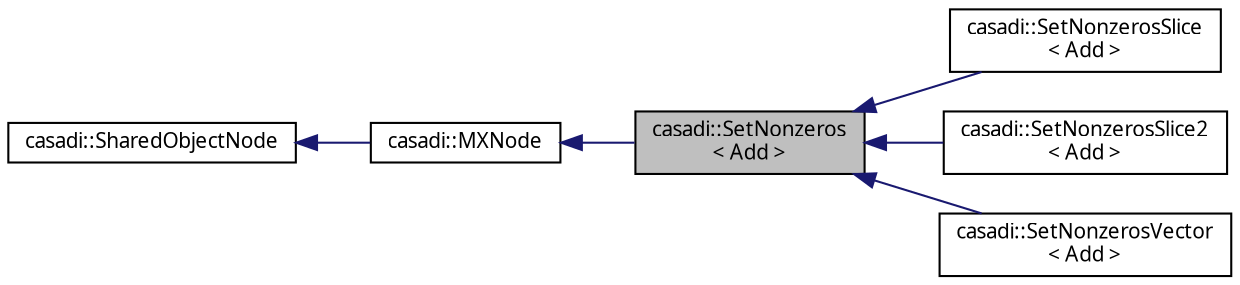 digraph "casadi::SetNonzeros&lt; Add &gt;"
{
  edge [fontname="FreeSans.ttf",fontsize="10",labelfontname="FreeSans.ttf",labelfontsize="10"];
  node [fontname="FreeSans.ttf",fontsize="10",shape=record];
  rankdir="LR";
  Node1 [label="casadi::SetNonzeros\l\< Add \>",height=0.2,width=0.4,color="black", fillcolor="grey75", style="filled", fontcolor="black"];
  Node2 -> Node1 [dir="back",color="midnightblue",fontsize="10",style="solid",fontname="FreeSans.ttf"];
  Node2 [label="casadi::MXNode",height=0.2,width=0.4,color="black", fillcolor="white", style="filled",URL="$d0/d19/classcasadi_1_1MXNode.html",tooltip="Node class for MX objects. "];
  Node3 -> Node2 [dir="back",color="midnightblue",fontsize="10",style="solid",fontname="FreeSans.ttf"];
  Node3 [label="casadi::SharedObjectNode",height=0.2,width=0.4,color="black", fillcolor="white", style="filled",URL="$d9/dd3/classcasadi_1_1SharedObjectNode.html"];
  Node1 -> Node4 [dir="back",color="midnightblue",fontsize="10",style="solid",fontname="FreeSans.ttf"];
  Node4 [label="casadi::SetNonzerosSlice\l\< Add \>",height=0.2,width=0.4,color="black", fillcolor="white", style="filled",URL="$d5/d5f/classcasadi_1_1SetNonzerosSlice.html"];
  Node1 -> Node5 [dir="back",color="midnightblue",fontsize="10",style="solid",fontname="FreeSans.ttf"];
  Node5 [label="casadi::SetNonzerosSlice2\l\< Add \>",height=0.2,width=0.4,color="black", fillcolor="white", style="filled",URL="$d7/d12/classcasadi_1_1SetNonzerosSlice2.html"];
  Node1 -> Node6 [dir="back",color="midnightblue",fontsize="10",style="solid",fontname="FreeSans.ttf"];
  Node6 [label="casadi::SetNonzerosVector\l\< Add \>",height=0.2,width=0.4,color="black", fillcolor="white", style="filled",URL="$d7/de6/classcasadi_1_1SetNonzerosVector.html",tooltip="Add the nonzeros of a matrix to another matrix. "];
}
